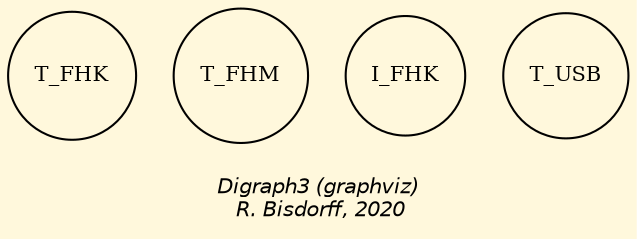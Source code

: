digraph G {
graph [ bgcolor = cornsilk, ordering = out, fontname = "Helvetica-Oblique",
 fontsize = 12,
 label = "\nDigraph3 (graphviz)\n R. Bisdorff, 2020", size="7,7",fontsize=10];#T_UD [shape = "circle",$label = "T_UD", fontsize=10];
T_FHK [shape = "circle", label = "T_FHK", fontsize=10];
T_FHM [shape = "circle", label = "T_FHM", fontsize=10];
I_FHK [shape = "circle", label = "I_FHK", fontsize=10];
T_USB [shape = "circle", label = "T_USB", fontsize=10];
}
